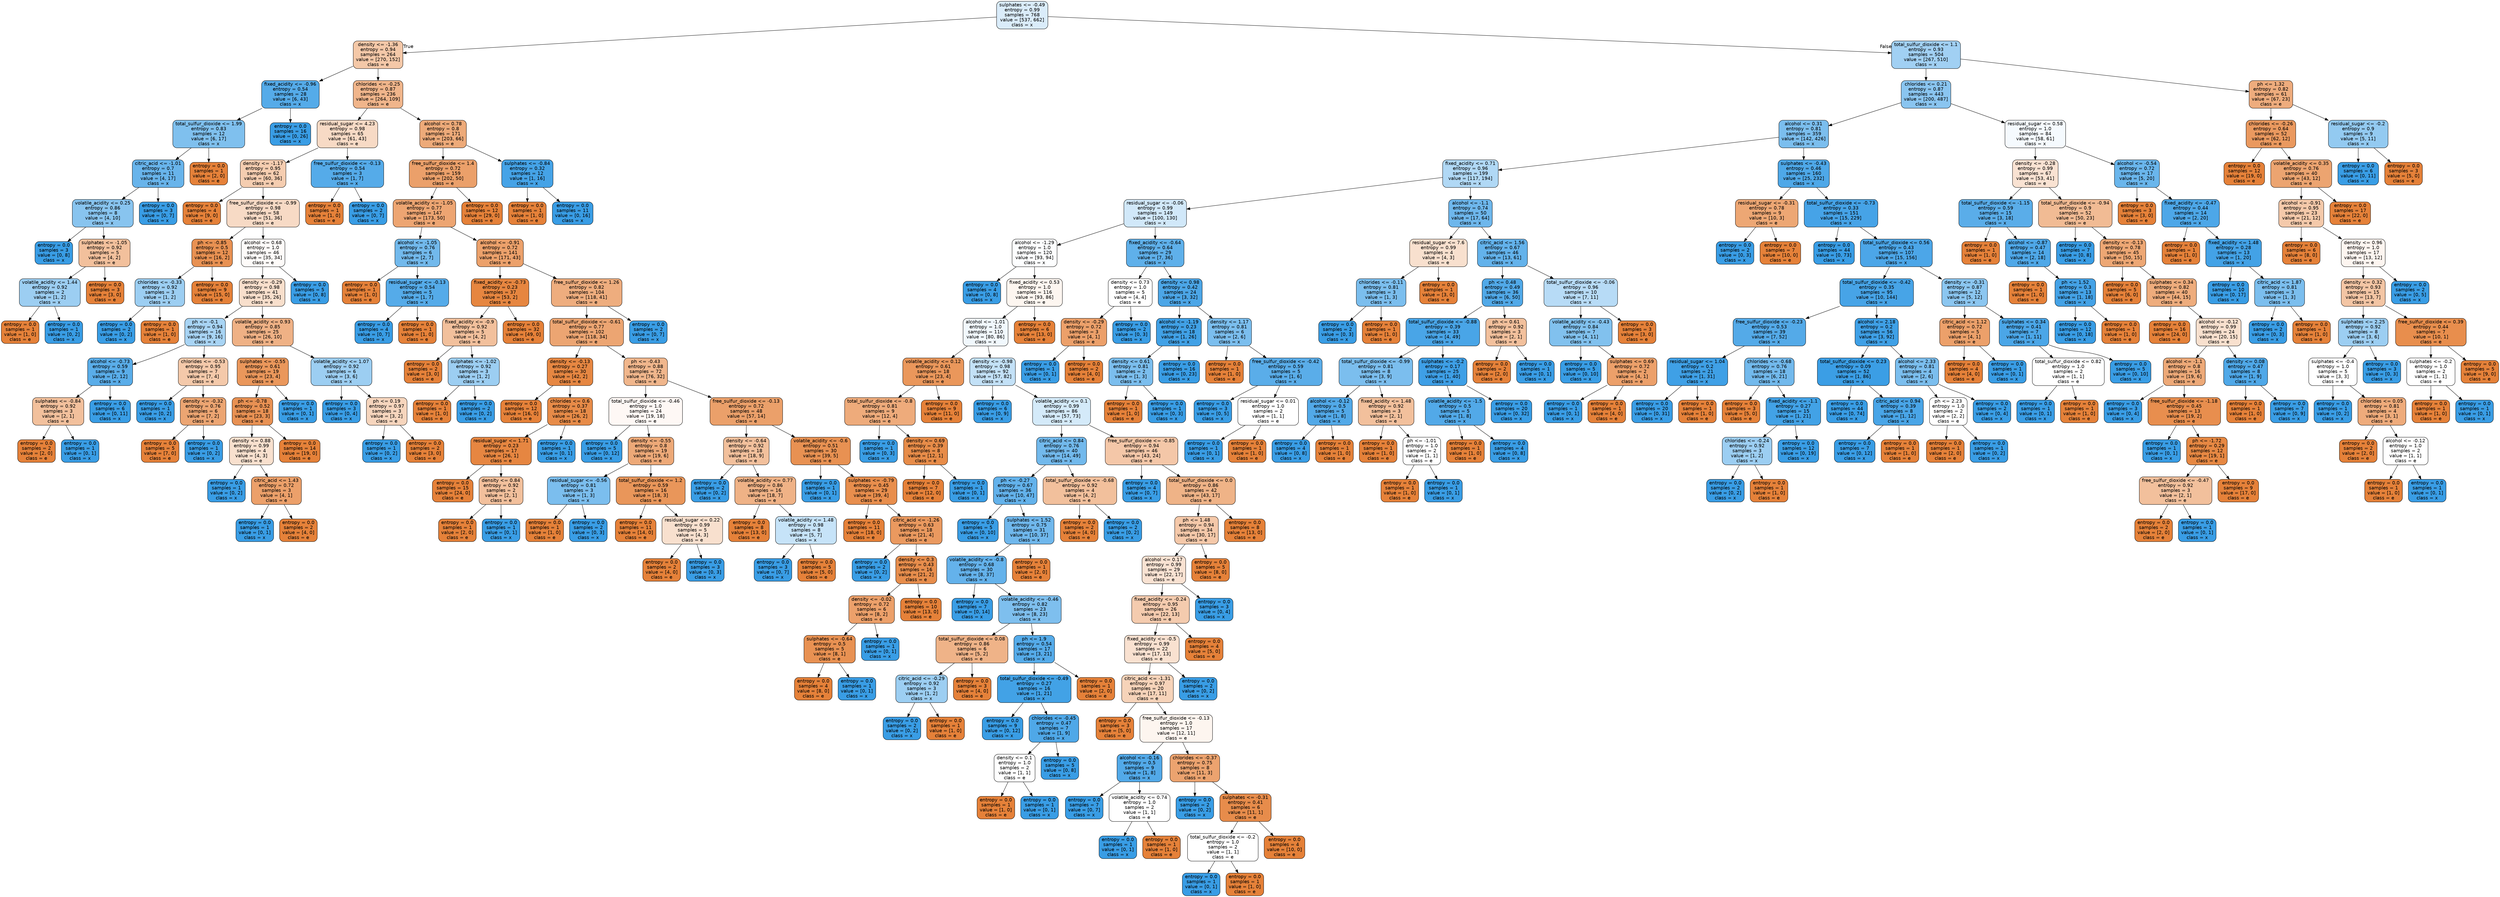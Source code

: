digraph Tree {
node [shape=box, style="filled, rounded", color="black", fontname="helvetica"] ;
edge [fontname="helvetica"] ;
0 [label="sulphates <= -0.49\nentropy = 0.99\nsamples = 768\nvalue = [537, 662]\nclass = x", fillcolor="#daecfa"] ;
1 [label="density <= -1.36\nentropy = 0.94\nsamples = 264\nvalue = [270, 152]\nclass = e", fillcolor="#f4c8a8"] ;
0 -> 1 [labeldistance=2.5, labelangle=45, headlabel="True"] ;
2 [label="fixed_acidity <= -0.96\nentropy = 0.54\nsamples = 28\nvalue = [6, 43]\nclass = x", fillcolor="#55abe9"] ;
1 -> 2 ;
3 [label="total_sulfur_dioxide <= 1.99\nentropy = 0.83\nsamples = 12\nvalue = [6, 17]\nclass = x", fillcolor="#7fc0ee"] ;
2 -> 3 ;
4 [label="citric_acid <= -1.01\nentropy = 0.7\nsamples = 11\nvalue = [4, 17]\nclass = x", fillcolor="#68b4eb"] ;
3 -> 4 ;
5 [label="volatile_acidity <= 0.25\nentropy = 0.86\nsamples = 8\nvalue = [4, 10]\nclass = x", fillcolor="#88c4ef"] ;
4 -> 5 ;
6 [label="entropy = 0.0\nsamples = 3\nvalue = [0, 8]\nclass = x", fillcolor="#399de5"] ;
5 -> 6 ;
7 [label="sulphates <= -1.05\nentropy = 0.92\nsamples = 5\nvalue = [4, 2]\nclass = e", fillcolor="#f2c09c"] ;
5 -> 7 ;
8 [label="volatile_acidity <= 1.44\nentropy = 0.92\nsamples = 2\nvalue = [1, 2]\nclass = x", fillcolor="#9ccef2"] ;
7 -> 8 ;
9 [label="entropy = 0.0\nsamples = 1\nvalue = [1, 0]\nclass = e", fillcolor="#e58139"] ;
8 -> 9 ;
10 [label="entropy = 0.0\nsamples = 1\nvalue = [0, 2]\nclass = x", fillcolor="#399de5"] ;
8 -> 10 ;
11 [label="entropy = 0.0\nsamples = 3\nvalue = [3, 0]\nclass = e", fillcolor="#e58139"] ;
7 -> 11 ;
12 [label="entropy = 0.0\nsamples = 3\nvalue = [0, 7]\nclass = x", fillcolor="#399de5"] ;
4 -> 12 ;
13 [label="entropy = 0.0\nsamples = 1\nvalue = [2, 0]\nclass = e", fillcolor="#e58139"] ;
3 -> 13 ;
14 [label="entropy = 0.0\nsamples = 16\nvalue = [0, 26]\nclass = x", fillcolor="#399de5"] ;
2 -> 14 ;
15 [label="chlorides <= -0.25\nentropy = 0.87\nsamples = 236\nvalue = [264, 109]\nclass = e", fillcolor="#f0b58b"] ;
1 -> 15 ;
16 [label="residual_sugar <= 4.23\nentropy = 0.98\nsamples = 65\nvalue = [61, 43]\nclass = e", fillcolor="#f7dac5"] ;
15 -> 16 ;
17 [label="density <= -1.17\nentropy = 0.95\nsamples = 62\nvalue = [60, 36]\nclass = e", fillcolor="#f5cdb0"] ;
16 -> 17 ;
18 [label="entropy = 0.0\nsamples = 4\nvalue = [9, 0]\nclass = e", fillcolor="#e58139"] ;
17 -> 18 ;
19 [label="free_sulfur_dioxide <= -0.99\nentropy = 0.98\nsamples = 58\nvalue = [51, 36]\nclass = e", fillcolor="#f7dac5"] ;
17 -> 19 ;
20 [label="ph <= -0.85\nentropy = 0.5\nsamples = 12\nvalue = [16, 2]\nclass = e", fillcolor="#e89152"] ;
19 -> 20 ;
21 [label="chlorides <= -0.33\nentropy = 0.92\nsamples = 3\nvalue = [1, 2]\nclass = x", fillcolor="#9ccef2"] ;
20 -> 21 ;
22 [label="entropy = 0.0\nsamples = 2\nvalue = [0, 2]\nclass = x", fillcolor="#399de5"] ;
21 -> 22 ;
23 [label="entropy = 0.0\nsamples = 1\nvalue = [1, 0]\nclass = e", fillcolor="#e58139"] ;
21 -> 23 ;
24 [label="entropy = 0.0\nsamples = 9\nvalue = [15, 0]\nclass = e", fillcolor="#e58139"] ;
20 -> 24 ;
25 [label="alcohol <= 0.68\nentropy = 1.0\nsamples = 46\nvalue = [35, 34]\nclass = e", fillcolor="#fefbf9"] ;
19 -> 25 ;
26 [label="density <= -0.29\nentropy = 0.98\nsamples = 41\nvalue = [35, 26]\nclass = e", fillcolor="#f8dfcc"] ;
25 -> 26 ;
27 [label="ph <= -0.1\nentropy = 0.94\nsamples = 16\nvalue = [9, 16]\nclass = x", fillcolor="#a8d4f4"] ;
26 -> 27 ;
28 [label="alcohol <= -0.73\nentropy = 0.59\nsamples = 9\nvalue = [2, 12]\nclass = x", fillcolor="#5aade9"] ;
27 -> 28 ;
29 [label="sulphates <= -0.84\nentropy = 0.92\nsamples = 3\nvalue = [2, 1]\nclass = e", fillcolor="#f2c09c"] ;
28 -> 29 ;
30 [label="entropy = 0.0\nsamples = 2\nvalue = [2, 0]\nclass = e", fillcolor="#e58139"] ;
29 -> 30 ;
31 [label="entropy = 0.0\nsamples = 1\nvalue = [0, 1]\nclass = x", fillcolor="#399de5"] ;
29 -> 31 ;
32 [label="entropy = 0.0\nsamples = 6\nvalue = [0, 11]\nclass = x", fillcolor="#399de5"] ;
28 -> 32 ;
33 [label="chlorides <= -0.53\nentropy = 0.95\nsamples = 7\nvalue = [7, 4]\nclass = e", fillcolor="#f4c9aa"] ;
27 -> 33 ;
34 [label="entropy = 0.0\nsamples = 1\nvalue = [0, 2]\nclass = x", fillcolor="#399de5"] ;
33 -> 34 ;
35 [label="density <= -0.32\nentropy = 0.76\nsamples = 6\nvalue = [7, 2]\nclass = e", fillcolor="#eca572"] ;
33 -> 35 ;
36 [label="entropy = 0.0\nsamples = 5\nvalue = [7, 0]\nclass = e", fillcolor="#e58139"] ;
35 -> 36 ;
37 [label="entropy = 0.0\nsamples = 1\nvalue = [0, 2]\nclass = x", fillcolor="#399de5"] ;
35 -> 37 ;
38 [label="volatile_acidity <= 0.93\nentropy = 0.85\nsamples = 25\nvalue = [26, 10]\nclass = e", fillcolor="#efb185"] ;
26 -> 38 ;
39 [label="sulphates <= -0.55\nentropy = 0.61\nsamples = 19\nvalue = [23, 4]\nclass = e", fillcolor="#ea975b"] ;
38 -> 39 ;
40 [label="ph <= -0.78\nentropy = 0.52\nsamples = 18\nvalue = [23, 3]\nclass = e", fillcolor="#e89153"] ;
39 -> 40 ;
41 [label="density <= 0.88\nentropy = 0.99\nsamples = 4\nvalue = [4, 3]\nclass = e", fillcolor="#f8e0ce"] ;
40 -> 41 ;
42 [label="entropy = 0.0\nsamples = 1\nvalue = [0, 2]\nclass = x", fillcolor="#399de5"] ;
41 -> 42 ;
43 [label="citric_acid <= 1.43\nentropy = 0.72\nsamples = 3\nvalue = [4, 1]\nclass = e", fillcolor="#eca06a"] ;
41 -> 43 ;
44 [label="entropy = 0.0\nsamples = 1\nvalue = [0, 1]\nclass = x", fillcolor="#399de5"] ;
43 -> 44 ;
45 [label="entropy = 0.0\nsamples = 2\nvalue = [4, 0]\nclass = e", fillcolor="#e58139"] ;
43 -> 45 ;
46 [label="entropy = 0.0\nsamples = 14\nvalue = [19, 0]\nclass = e", fillcolor="#e58139"] ;
40 -> 46 ;
47 [label="entropy = 0.0\nsamples = 1\nvalue = [0, 1]\nclass = x", fillcolor="#399de5"] ;
39 -> 47 ;
48 [label="volatile_acidity <= 1.07\nentropy = 0.92\nsamples = 6\nvalue = [3, 6]\nclass = x", fillcolor="#9ccef2"] ;
38 -> 48 ;
49 [label="entropy = 0.0\nsamples = 3\nvalue = [0, 4]\nclass = x", fillcolor="#399de5"] ;
48 -> 49 ;
50 [label="ph <= 0.19\nentropy = 0.97\nsamples = 3\nvalue = [3, 2]\nclass = e", fillcolor="#f6d5bd"] ;
48 -> 50 ;
51 [label="entropy = 0.0\nsamples = 1\nvalue = [0, 2]\nclass = x", fillcolor="#399de5"] ;
50 -> 51 ;
52 [label="entropy = 0.0\nsamples = 2\nvalue = [3, 0]\nclass = e", fillcolor="#e58139"] ;
50 -> 52 ;
53 [label="entropy = 0.0\nsamples = 5\nvalue = [0, 8]\nclass = x", fillcolor="#399de5"] ;
25 -> 53 ;
54 [label="free_sulfur_dioxide <= -0.13\nentropy = 0.54\nsamples = 3\nvalue = [1, 7]\nclass = x", fillcolor="#55abe9"] ;
16 -> 54 ;
55 [label="entropy = 0.0\nsamples = 1\nvalue = [1, 0]\nclass = e", fillcolor="#e58139"] ;
54 -> 55 ;
56 [label="entropy = 0.0\nsamples = 2\nvalue = [0, 7]\nclass = x", fillcolor="#399de5"] ;
54 -> 56 ;
57 [label="alcohol <= 0.78\nentropy = 0.8\nsamples = 171\nvalue = [203, 66]\nclass = e", fillcolor="#edaa79"] ;
15 -> 57 ;
58 [label="free_sulfur_dioxide <= 1.4\nentropy = 0.72\nsamples = 159\nvalue = [202, 50]\nclass = e", fillcolor="#eba06a"] ;
57 -> 58 ;
59 [label="volatile_acidity <= -1.05\nentropy = 0.77\nsamples = 147\nvalue = [173, 50]\nclass = e", fillcolor="#eda572"] ;
58 -> 59 ;
60 [label="alcohol <= -1.05\nentropy = 0.76\nsamples = 6\nvalue = [2, 7]\nclass = x", fillcolor="#72b9ec"] ;
59 -> 60 ;
61 [label="entropy = 0.0\nsamples = 1\nvalue = [1, 0]\nclass = e", fillcolor="#e58139"] ;
60 -> 61 ;
62 [label="residual_sugar <= -0.13\nentropy = 0.54\nsamples = 5\nvalue = [1, 7]\nclass = x", fillcolor="#55abe9"] ;
60 -> 62 ;
63 [label="entropy = 0.0\nsamples = 4\nvalue = [0, 7]\nclass = x", fillcolor="#399de5"] ;
62 -> 63 ;
64 [label="entropy = 0.0\nsamples = 1\nvalue = [1, 0]\nclass = e", fillcolor="#e58139"] ;
62 -> 64 ;
65 [label="alcohol <= -0.91\nentropy = 0.72\nsamples = 141\nvalue = [171, 43]\nclass = e", fillcolor="#eca16b"] ;
59 -> 65 ;
66 [label="fixed_acidity <= -0.73\nentropy = 0.23\nsamples = 37\nvalue = [53, 2]\nclass = e", fillcolor="#e68640"] ;
65 -> 66 ;
67 [label="fixed_acidity <= -0.9\nentropy = 0.92\nsamples = 5\nvalue = [4, 2]\nclass = e", fillcolor="#f2c09c"] ;
66 -> 67 ;
68 [label="entropy = 0.0\nsamples = 2\nvalue = [3, 0]\nclass = e", fillcolor="#e58139"] ;
67 -> 68 ;
69 [label="sulphates <= -1.02\nentropy = 0.92\nsamples = 3\nvalue = [1, 2]\nclass = x", fillcolor="#9ccef2"] ;
67 -> 69 ;
70 [label="entropy = 0.0\nsamples = 1\nvalue = [1, 0]\nclass = e", fillcolor="#e58139"] ;
69 -> 70 ;
71 [label="entropy = 0.0\nsamples = 2\nvalue = [0, 2]\nclass = x", fillcolor="#399de5"] ;
69 -> 71 ;
72 [label="entropy = 0.0\nsamples = 32\nvalue = [49, 0]\nclass = e", fillcolor="#e58139"] ;
66 -> 72 ;
73 [label="free_sulfur_dioxide <= 1.26\nentropy = 0.82\nsamples = 104\nvalue = [118, 41]\nclass = e", fillcolor="#eead7e"] ;
65 -> 73 ;
74 [label="total_sulfur_dioxide <= -0.61\nentropy = 0.77\nsamples = 102\nvalue = [118, 34]\nclass = e", fillcolor="#eca572"] ;
73 -> 74 ;
75 [label="density <= -0.13\nentropy = 0.27\nsamples = 30\nvalue = [42, 2]\nclass = e", fillcolor="#e68742"] ;
74 -> 75 ;
76 [label="entropy = 0.0\nsamples = 12\nvalue = [16, 0]\nclass = e", fillcolor="#e58139"] ;
75 -> 76 ;
77 [label="chlorides <= 0.6\nentropy = 0.37\nsamples = 18\nvalue = [26, 2]\nclass = e", fillcolor="#e78b48"] ;
75 -> 77 ;
78 [label="residual_sugar <= 1.71\nentropy = 0.23\nsamples = 17\nvalue = [26, 1]\nclass = e", fillcolor="#e68641"] ;
77 -> 78 ;
79 [label="entropy = 0.0\nsamples = 15\nvalue = [24, 0]\nclass = e", fillcolor="#e58139"] ;
78 -> 79 ;
80 [label="density <= 0.84\nentropy = 0.92\nsamples = 2\nvalue = [2, 1]\nclass = e", fillcolor="#f2c09c"] ;
78 -> 80 ;
81 [label="entropy = 0.0\nsamples = 1\nvalue = [2, 0]\nclass = e", fillcolor="#e58139"] ;
80 -> 81 ;
82 [label="entropy = 0.0\nsamples = 1\nvalue = [0, 1]\nclass = x", fillcolor="#399de5"] ;
80 -> 82 ;
83 [label="entropy = 0.0\nsamples = 1\nvalue = [0, 1]\nclass = x", fillcolor="#399de5"] ;
77 -> 83 ;
84 [label="ph <= -0.43\nentropy = 0.88\nsamples = 72\nvalue = [76, 32]\nclass = e", fillcolor="#f0b68c"] ;
74 -> 84 ;
85 [label="total_sulfur_dioxide <= -0.46\nentropy = 1.0\nsamples = 24\nvalue = [19, 18]\nclass = e", fillcolor="#fef8f5"] ;
84 -> 85 ;
86 [label="entropy = 0.0\nsamples = 5\nvalue = [0, 12]\nclass = x", fillcolor="#399de5"] ;
85 -> 86 ;
87 [label="density <= -0.55\nentropy = 0.8\nsamples = 19\nvalue = [19, 6]\nclass = e", fillcolor="#eda978"] ;
85 -> 87 ;
88 [label="residual_sugar <= -0.56\nentropy = 0.81\nsamples = 3\nvalue = [1, 3]\nclass = x", fillcolor="#7bbeee"] ;
87 -> 88 ;
89 [label="entropy = 0.0\nsamples = 1\nvalue = [1, 0]\nclass = e", fillcolor="#e58139"] ;
88 -> 89 ;
90 [label="entropy = 0.0\nsamples = 2\nvalue = [0, 3]\nclass = x", fillcolor="#399de5"] ;
88 -> 90 ;
91 [label="total_sulfur_dioxide <= 1.2\nentropy = 0.59\nsamples = 16\nvalue = [18, 3]\nclass = e", fillcolor="#e9965a"] ;
87 -> 91 ;
92 [label="entropy = 0.0\nsamples = 11\nvalue = [14, 0]\nclass = e", fillcolor="#e58139"] ;
91 -> 92 ;
93 [label="residual_sugar <= 0.22\nentropy = 0.99\nsamples = 5\nvalue = [4, 3]\nclass = e", fillcolor="#f8e0ce"] ;
91 -> 93 ;
94 [label="entropy = 0.0\nsamples = 2\nvalue = [4, 0]\nclass = e", fillcolor="#e58139"] ;
93 -> 94 ;
95 [label="entropy = 0.0\nsamples = 3\nvalue = [0, 3]\nclass = x", fillcolor="#399de5"] ;
93 -> 95 ;
96 [label="free_sulfur_dioxide <= -0.13\nentropy = 0.72\nsamples = 48\nvalue = [57, 14]\nclass = e", fillcolor="#eba06a"] ;
84 -> 96 ;
97 [label="density <= -0.64\nentropy = 0.92\nsamples = 18\nvalue = [18, 9]\nclass = e", fillcolor="#f2c09c"] ;
96 -> 97 ;
98 [label="entropy = 0.0\nsamples = 2\nvalue = [0, 2]\nclass = x", fillcolor="#399de5"] ;
97 -> 98 ;
99 [label="volatile_acidity <= 0.77\nentropy = 0.86\nsamples = 16\nvalue = [18, 7]\nclass = e", fillcolor="#efb286"] ;
97 -> 99 ;
100 [label="entropy = 0.0\nsamples = 8\nvalue = [13, 0]\nclass = e", fillcolor="#e58139"] ;
99 -> 100 ;
101 [label="volatile_acidity <= 1.48\nentropy = 0.98\nsamples = 8\nvalue = [5, 7]\nclass = x", fillcolor="#c6e3f8"] ;
99 -> 101 ;
102 [label="entropy = 0.0\nsamples = 3\nvalue = [0, 7]\nclass = x", fillcolor="#399de5"] ;
101 -> 102 ;
103 [label="entropy = 0.0\nsamples = 5\nvalue = [5, 0]\nclass = e", fillcolor="#e58139"] ;
101 -> 103 ;
104 [label="volatile_acidity <= -0.6\nentropy = 0.51\nsamples = 30\nvalue = [39, 5]\nclass = e", fillcolor="#e89152"] ;
96 -> 104 ;
105 [label="entropy = 0.0\nsamples = 1\nvalue = [0, 1]\nclass = x", fillcolor="#399de5"] ;
104 -> 105 ;
106 [label="sulphates <= -0.79\nentropy = 0.45\nsamples = 29\nvalue = [39, 4]\nclass = e", fillcolor="#e88e4d"] ;
104 -> 106 ;
107 [label="entropy = 0.0\nsamples = 11\nvalue = [18, 0]\nclass = e", fillcolor="#e58139"] ;
106 -> 107 ;
108 [label="citric_acid <= -1.26\nentropy = 0.63\nsamples = 18\nvalue = [21, 4]\nclass = e", fillcolor="#ea995f"] ;
106 -> 108 ;
109 [label="entropy = 0.0\nsamples = 2\nvalue = [0, 2]\nclass = x", fillcolor="#399de5"] ;
108 -> 109 ;
110 [label="density <= 0.3\nentropy = 0.43\nsamples = 16\nvalue = [21, 2]\nclass = e", fillcolor="#e78d4c"] ;
108 -> 110 ;
111 [label="density <= -0.02\nentropy = 0.72\nsamples = 6\nvalue = [8, 2]\nclass = e", fillcolor="#eca06a"] ;
110 -> 111 ;
112 [label="sulphates <= -0.64\nentropy = 0.5\nsamples = 5\nvalue = [8, 1]\nclass = e", fillcolor="#e89152"] ;
111 -> 112 ;
113 [label="entropy = 0.0\nsamples = 4\nvalue = [8, 0]\nclass = e", fillcolor="#e58139"] ;
112 -> 113 ;
114 [label="entropy = 0.0\nsamples = 1\nvalue = [0, 1]\nclass = x", fillcolor="#399de5"] ;
112 -> 114 ;
115 [label="entropy = 0.0\nsamples = 1\nvalue = [0, 1]\nclass = x", fillcolor="#399de5"] ;
111 -> 115 ;
116 [label="entropy = 0.0\nsamples = 10\nvalue = [13, 0]\nclass = e", fillcolor="#e58139"] ;
110 -> 116 ;
117 [label="entropy = 0.0\nsamples = 2\nvalue = [0, 7]\nclass = x", fillcolor="#399de5"] ;
73 -> 117 ;
118 [label="entropy = 0.0\nsamples = 12\nvalue = [29, 0]\nclass = e", fillcolor="#e58139"] ;
58 -> 118 ;
119 [label="sulphates <= -0.84\nentropy = 0.32\nsamples = 12\nvalue = [1, 16]\nclass = x", fillcolor="#45a3e7"] ;
57 -> 119 ;
120 [label="entropy = 0.0\nsamples = 1\nvalue = [1, 0]\nclass = e", fillcolor="#e58139"] ;
119 -> 120 ;
121 [label="entropy = 0.0\nsamples = 11\nvalue = [0, 16]\nclass = x", fillcolor="#399de5"] ;
119 -> 121 ;
122 [label="total_sulfur_dioxide <= 1.1\nentropy = 0.93\nsamples = 504\nvalue = [267, 510]\nclass = x", fillcolor="#a1d0f3"] ;
0 -> 122 [labeldistance=2.5, labelangle=-45, headlabel="False"] ;
123 [label="chlorides <= 0.21\nentropy = 0.87\nsamples = 443\nvalue = [200, 487]\nclass = x", fillcolor="#8ac5f0"] ;
122 -> 123 ;
124 [label="alcohol <= 0.31\nentropy = 0.81\nsamples = 359\nvalue = [142, 426]\nclass = x", fillcolor="#7bbeee"] ;
123 -> 124 ;
125 [label="fixed_acidity <= 0.71\nentropy = 0.96\nsamples = 199\nvalue = [117, 194]\nclass = x", fillcolor="#b0d8f5"] ;
124 -> 125 ;
126 [label="residual_sugar <= -0.06\nentropy = 0.99\nsamples = 149\nvalue = [100, 130]\nclass = x", fillcolor="#d1e8f9"] ;
125 -> 126 ;
127 [label="alcohol <= -1.29\nentropy = 1.0\nsamples = 120\nvalue = [93, 94]\nclass = x", fillcolor="#fdfeff"] ;
126 -> 127 ;
128 [label="entropy = 0.0\nsamples = 4\nvalue = [0, 8]\nclass = x", fillcolor="#399de5"] ;
127 -> 128 ;
129 [label="fixed_acidity <= 0.53\nentropy = 1.0\nsamples = 116\nvalue = [93, 86]\nclass = e", fillcolor="#fdf6f0"] ;
127 -> 129 ;
130 [label="alcohol <= -1.01\nentropy = 1.0\nsamples = 110\nvalue = [80, 86]\nclass = x", fillcolor="#f1f8fd"] ;
129 -> 130 ;
131 [label="volatile_acidity <= 0.12\nentropy = 0.61\nsamples = 18\nvalue = [23, 4]\nclass = e", fillcolor="#ea975b"] ;
130 -> 131 ;
132 [label="total_sulfur_dioxide <= -0.8\nentropy = 0.81\nsamples = 9\nvalue = [12, 4]\nclass = e", fillcolor="#eeab7b"] ;
131 -> 132 ;
133 [label="entropy = 0.0\nsamples = 1\nvalue = [0, 3]\nclass = x", fillcolor="#399de5"] ;
132 -> 133 ;
134 [label="density <= 0.69\nentropy = 0.39\nsamples = 8\nvalue = [12, 1]\nclass = e", fillcolor="#e78c49"] ;
132 -> 134 ;
135 [label="entropy = 0.0\nsamples = 7\nvalue = [12, 0]\nclass = e", fillcolor="#e58139"] ;
134 -> 135 ;
136 [label="entropy = 0.0\nsamples = 1\nvalue = [0, 1]\nclass = x", fillcolor="#399de5"] ;
134 -> 136 ;
137 [label="entropy = 0.0\nsamples = 9\nvalue = [11, 0]\nclass = e", fillcolor="#e58139"] ;
131 -> 137 ;
138 [label="density <= -0.98\nentropy = 0.98\nsamples = 92\nvalue = [57, 82]\nclass = x", fillcolor="#c3e1f7"] ;
130 -> 138 ;
139 [label="entropy = 0.0\nsamples = 6\nvalue = [0, 9]\nclass = x", fillcolor="#399de5"] ;
138 -> 139 ;
140 [label="volatile_acidity <= 0.1\nentropy = 0.99\nsamples = 86\nvalue = [57, 73]\nclass = x", fillcolor="#d4eaf9"] ;
138 -> 140 ;
141 [label="citric_acid <= 0.84\nentropy = 0.76\nsamples = 40\nvalue = [14, 49]\nclass = x", fillcolor="#72b9ec"] ;
140 -> 141 ;
142 [label="ph <= -0.27\nentropy = 0.67\nsamples = 36\nvalue = [10, 47]\nclass = x", fillcolor="#63b2eb"] ;
141 -> 142 ;
143 [label="entropy = 0.0\nsamples = 5\nvalue = [0, 10]\nclass = x", fillcolor="#399de5"] ;
142 -> 143 ;
144 [label="sulphates <= 1.52\nentropy = 0.75\nsamples = 31\nvalue = [10, 37]\nclass = x", fillcolor="#6fb7ec"] ;
142 -> 144 ;
145 [label="volatile_acidity <= -0.8\nentropy = 0.68\nsamples = 30\nvalue = [8, 37]\nclass = x", fillcolor="#64b2eb"] ;
144 -> 145 ;
146 [label="entropy = 0.0\nsamples = 7\nvalue = [0, 14]\nclass = x", fillcolor="#399de5"] ;
145 -> 146 ;
147 [label="volatile_acidity <= -0.46\nentropy = 0.82\nsamples = 23\nvalue = [8, 23]\nclass = x", fillcolor="#7ebfee"] ;
145 -> 147 ;
148 [label="total_sulfur_dioxide <= 0.08\nentropy = 0.86\nsamples = 6\nvalue = [5, 2]\nclass = e", fillcolor="#efb388"] ;
147 -> 148 ;
149 [label="citric_acid <= -0.29\nentropy = 0.92\nsamples = 3\nvalue = [1, 2]\nclass = x", fillcolor="#9ccef2"] ;
148 -> 149 ;
150 [label="entropy = 0.0\nsamples = 2\nvalue = [0, 2]\nclass = x", fillcolor="#399de5"] ;
149 -> 150 ;
151 [label="entropy = 0.0\nsamples = 1\nvalue = [1, 0]\nclass = e", fillcolor="#e58139"] ;
149 -> 151 ;
152 [label="entropy = 0.0\nsamples = 3\nvalue = [4, 0]\nclass = e", fillcolor="#e58139"] ;
148 -> 152 ;
153 [label="ph <= 1.9\nentropy = 0.54\nsamples = 17\nvalue = [3, 21]\nclass = x", fillcolor="#55abe9"] ;
147 -> 153 ;
154 [label="total_sulfur_dioxide <= -0.49\nentropy = 0.27\nsamples = 16\nvalue = [1, 21]\nclass = x", fillcolor="#42a2e6"] ;
153 -> 154 ;
155 [label="entropy = 0.0\nsamples = 9\nvalue = [0, 12]\nclass = x", fillcolor="#399de5"] ;
154 -> 155 ;
156 [label="chlorides <= -0.45\nentropy = 0.47\nsamples = 7\nvalue = [1, 9]\nclass = x", fillcolor="#4fa8e8"] ;
154 -> 156 ;
157 [label="density <= 0.1\nentropy = 1.0\nsamples = 2\nvalue = [1, 1]\nclass = e", fillcolor="#ffffff"] ;
156 -> 157 ;
158 [label="entropy = 0.0\nsamples = 1\nvalue = [1, 0]\nclass = e", fillcolor="#e58139"] ;
157 -> 158 ;
159 [label="entropy = 0.0\nsamples = 1\nvalue = [0, 1]\nclass = x", fillcolor="#399de5"] ;
157 -> 159 ;
160 [label="entropy = 0.0\nsamples = 5\nvalue = [0, 8]\nclass = x", fillcolor="#399de5"] ;
156 -> 160 ;
161 [label="entropy = 0.0\nsamples = 1\nvalue = [2, 0]\nclass = e", fillcolor="#e58139"] ;
153 -> 161 ;
162 [label="entropy = 0.0\nsamples = 1\nvalue = [2, 0]\nclass = e", fillcolor="#e58139"] ;
144 -> 162 ;
163 [label="total_sulfur_dioxide <= -0.68\nentropy = 0.92\nsamples = 4\nvalue = [4, 2]\nclass = e", fillcolor="#f2c09c"] ;
141 -> 163 ;
164 [label="entropy = 0.0\nsamples = 2\nvalue = [4, 0]\nclass = e", fillcolor="#e58139"] ;
163 -> 164 ;
165 [label="entropy = 0.0\nsamples = 2\nvalue = [0, 2]\nclass = x", fillcolor="#399de5"] ;
163 -> 165 ;
166 [label="free_sulfur_dioxide <= -0.85\nentropy = 0.94\nsamples = 46\nvalue = [43, 24]\nclass = e", fillcolor="#f4c7a8"] ;
140 -> 166 ;
167 [label="entropy = 0.0\nsamples = 4\nvalue = [0, 7]\nclass = x", fillcolor="#399de5"] ;
166 -> 167 ;
168 [label="total_sulfur_dioxide <= 0.0\nentropy = 0.86\nsamples = 42\nvalue = [43, 17]\nclass = e", fillcolor="#efb387"] ;
166 -> 168 ;
169 [label="ph <= 1.48\nentropy = 0.94\nsamples = 34\nvalue = [30, 17]\nclass = e", fillcolor="#f4c8a9"] ;
168 -> 169 ;
170 [label="alcohol <= 0.17\nentropy = 0.99\nsamples = 29\nvalue = [22, 17]\nclass = e", fillcolor="#f9e2d2"] ;
169 -> 170 ;
171 [label="fixed_acidity <= -0.24\nentropy = 0.95\nsamples = 26\nvalue = [22, 13]\nclass = e", fillcolor="#f4cbae"] ;
170 -> 171 ;
172 [label="fixed_acidity <= -0.5\nentropy = 0.99\nsamples = 22\nvalue = [17, 13]\nclass = e", fillcolor="#f9e1d0"] ;
171 -> 172 ;
173 [label="citric_acid <= -1.31\nentropy = 0.97\nsamples = 20\nvalue = [17, 11]\nclass = e", fillcolor="#f6d3b9"] ;
172 -> 173 ;
174 [label="entropy = 0.0\nsamples = 3\nvalue = [5, 0]\nclass = e", fillcolor="#e58139"] ;
173 -> 174 ;
175 [label="free_sulfur_dioxide <= -0.13\nentropy = 1.0\nsamples = 17\nvalue = [12, 11]\nclass = e", fillcolor="#fdf5ef"] ;
173 -> 175 ;
176 [label="alcohol <= -0.16\nentropy = 0.5\nsamples = 9\nvalue = [1, 8]\nclass = x", fillcolor="#52a9e8"] ;
175 -> 176 ;
177 [label="entropy = 0.0\nsamples = 7\nvalue = [0, 7]\nclass = x", fillcolor="#399de5"] ;
176 -> 177 ;
178 [label="volatile_acidity <= 0.74\nentropy = 1.0\nsamples = 2\nvalue = [1, 1]\nclass = e", fillcolor="#ffffff"] ;
176 -> 178 ;
179 [label="entropy = 0.0\nsamples = 1\nvalue = [0, 1]\nclass = x", fillcolor="#399de5"] ;
178 -> 179 ;
180 [label="entropy = 0.0\nsamples = 1\nvalue = [1, 0]\nclass = e", fillcolor="#e58139"] ;
178 -> 180 ;
181 [label="chlorides <= -0.37\nentropy = 0.75\nsamples = 8\nvalue = [11, 3]\nclass = e", fillcolor="#eca36f"] ;
175 -> 181 ;
182 [label="entropy = 0.0\nsamples = 2\nvalue = [0, 2]\nclass = x", fillcolor="#399de5"] ;
181 -> 182 ;
183 [label="sulphates <= -0.31\nentropy = 0.41\nsamples = 6\nvalue = [11, 1]\nclass = e", fillcolor="#e78c4b"] ;
181 -> 183 ;
184 [label="total_sulfur_dioxide <= -0.2\nentropy = 1.0\nsamples = 2\nvalue = [1, 1]\nclass = e", fillcolor="#ffffff"] ;
183 -> 184 ;
185 [label="entropy = 0.0\nsamples = 1\nvalue = [0, 1]\nclass = x", fillcolor="#399de5"] ;
184 -> 185 ;
186 [label="entropy = 0.0\nsamples = 1\nvalue = [1, 0]\nclass = e", fillcolor="#e58139"] ;
184 -> 186 ;
187 [label="entropy = 0.0\nsamples = 4\nvalue = [10, 0]\nclass = e", fillcolor="#e58139"] ;
183 -> 187 ;
188 [label="entropy = 0.0\nsamples = 2\nvalue = [0, 2]\nclass = x", fillcolor="#399de5"] ;
172 -> 188 ;
189 [label="entropy = 0.0\nsamples = 4\nvalue = [5, 0]\nclass = e", fillcolor="#e58139"] ;
171 -> 189 ;
190 [label="entropy = 0.0\nsamples = 3\nvalue = [0, 4]\nclass = x", fillcolor="#399de5"] ;
170 -> 190 ;
191 [label="entropy = 0.0\nsamples = 5\nvalue = [8, 0]\nclass = e", fillcolor="#e58139"] ;
169 -> 191 ;
192 [label="entropy = 0.0\nsamples = 8\nvalue = [13, 0]\nclass = e", fillcolor="#e58139"] ;
168 -> 192 ;
193 [label="entropy = 0.0\nsamples = 6\nvalue = [13, 0]\nclass = e", fillcolor="#e58139"] ;
129 -> 193 ;
194 [label="fixed_acidity <= -0.64\nentropy = 0.64\nsamples = 29\nvalue = [7, 36]\nclass = x", fillcolor="#5fb0ea"] ;
126 -> 194 ;
195 [label="density <= 0.73\nentropy = 1.0\nsamples = 5\nvalue = [4, 4]\nclass = e", fillcolor="#ffffff"] ;
194 -> 195 ;
196 [label="density <= -0.29\nentropy = 0.72\nsamples = 3\nvalue = [4, 1]\nclass = e", fillcolor="#eca06a"] ;
195 -> 196 ;
197 [label="entropy = 0.0\nsamples = 1\nvalue = [0, 1]\nclass = x", fillcolor="#399de5"] ;
196 -> 197 ;
198 [label="entropy = 0.0\nsamples = 2\nvalue = [4, 0]\nclass = e", fillcolor="#e58139"] ;
196 -> 198 ;
199 [label="entropy = 0.0\nsamples = 2\nvalue = [0, 3]\nclass = x", fillcolor="#399de5"] ;
195 -> 199 ;
200 [label="density <= 0.98\nentropy = 0.42\nsamples = 24\nvalue = [3, 32]\nclass = x", fillcolor="#4ca6e7"] ;
194 -> 200 ;
201 [label="alcohol <= -1.19\nentropy = 0.23\nsamples = 18\nvalue = [1, 26]\nclass = x", fillcolor="#41a1e6"] ;
200 -> 201 ;
202 [label="density <= 0.61\nentropy = 0.81\nsamples = 2\nvalue = [1, 3]\nclass = x", fillcolor="#7bbeee"] ;
201 -> 202 ;
203 [label="entropy = 0.0\nsamples = 1\nvalue = [1, 0]\nclass = e", fillcolor="#e58139"] ;
202 -> 203 ;
204 [label="entropy = 0.0\nsamples = 1\nvalue = [0, 3]\nclass = x", fillcolor="#399de5"] ;
202 -> 204 ;
205 [label="entropy = 0.0\nsamples = 16\nvalue = [0, 23]\nclass = x", fillcolor="#399de5"] ;
201 -> 205 ;
206 [label="density <= 1.17\nentropy = 0.81\nsamples = 6\nvalue = [2, 6]\nclass = x", fillcolor="#7bbeee"] ;
200 -> 206 ;
207 [label="entropy = 0.0\nsamples = 1\nvalue = [1, 0]\nclass = e", fillcolor="#e58139"] ;
206 -> 207 ;
208 [label="free_sulfur_dioxide <= -0.42\nentropy = 0.59\nsamples = 5\nvalue = [1, 6]\nclass = x", fillcolor="#5aade9"] ;
206 -> 208 ;
209 [label="entropy = 0.0\nsamples = 3\nvalue = [0, 5]\nclass = x", fillcolor="#399de5"] ;
208 -> 209 ;
210 [label="residual_sugar <= 0.01\nentropy = 1.0\nsamples = 2\nvalue = [1, 1]\nclass = e", fillcolor="#ffffff"] ;
208 -> 210 ;
211 [label="entropy = 0.0\nsamples = 1\nvalue = [0, 1]\nclass = x", fillcolor="#399de5"] ;
210 -> 211 ;
212 [label="entropy = 0.0\nsamples = 1\nvalue = [1, 0]\nclass = e", fillcolor="#e58139"] ;
210 -> 212 ;
213 [label="alcohol <= -1.1\nentropy = 0.74\nsamples = 50\nvalue = [17, 64]\nclass = x", fillcolor="#6eb7ec"] ;
125 -> 213 ;
214 [label="residual_sugar <= 7.6\nentropy = 0.99\nsamples = 4\nvalue = [4, 3]\nclass = e", fillcolor="#f8e0ce"] ;
213 -> 214 ;
215 [label="chlorides <= -0.11\nentropy = 0.81\nsamples = 3\nvalue = [1, 3]\nclass = x", fillcolor="#7bbeee"] ;
214 -> 215 ;
216 [label="entropy = 0.0\nsamples = 2\nvalue = [0, 3]\nclass = x", fillcolor="#399de5"] ;
215 -> 216 ;
217 [label="entropy = 0.0\nsamples = 1\nvalue = [1, 0]\nclass = e", fillcolor="#e58139"] ;
215 -> 217 ;
218 [label="entropy = 0.0\nsamples = 1\nvalue = [3, 0]\nclass = e", fillcolor="#e58139"] ;
214 -> 218 ;
219 [label="citric_acid <= 1.56\nentropy = 0.67\nsamples = 46\nvalue = [13, 61]\nclass = x", fillcolor="#63b2eb"] ;
213 -> 219 ;
220 [label="ph <= 0.48\nentropy = 0.49\nsamples = 36\nvalue = [6, 50]\nclass = x", fillcolor="#51a9e8"] ;
219 -> 220 ;
221 [label="total_sulfur_dioxide <= -0.88\nentropy = 0.39\nsamples = 33\nvalue = [4, 49]\nclass = x", fillcolor="#49a5e7"] ;
220 -> 221 ;
222 [label="total_sulfur_dioxide <= -0.99\nentropy = 0.81\nsamples = 8\nvalue = [3, 9]\nclass = x", fillcolor="#7bbeee"] ;
221 -> 222 ;
223 [label="alcohol <= -0.12\nentropy = 0.5\nsamples = 5\nvalue = [1, 8]\nclass = x", fillcolor="#52a9e8"] ;
222 -> 223 ;
224 [label="entropy = 0.0\nsamples = 4\nvalue = [0, 8]\nclass = x", fillcolor="#399de5"] ;
223 -> 224 ;
225 [label="entropy = 0.0\nsamples = 1\nvalue = [1, 0]\nclass = e", fillcolor="#e58139"] ;
223 -> 225 ;
226 [label="fixed_acidity <= 1.48\nentropy = 0.92\nsamples = 3\nvalue = [2, 1]\nclass = e", fillcolor="#f2c09c"] ;
222 -> 226 ;
227 [label="entropy = 0.0\nsamples = 1\nvalue = [1, 0]\nclass = e", fillcolor="#e58139"] ;
226 -> 227 ;
228 [label="ph <= -1.01\nentropy = 1.0\nsamples = 2\nvalue = [1, 1]\nclass = e", fillcolor="#ffffff"] ;
226 -> 228 ;
229 [label="entropy = 0.0\nsamples = 1\nvalue = [1, 0]\nclass = e", fillcolor="#e58139"] ;
228 -> 229 ;
230 [label="entropy = 0.0\nsamples = 1\nvalue = [0, 1]\nclass = x", fillcolor="#399de5"] ;
228 -> 230 ;
231 [label="sulphates <= -0.2\nentropy = 0.17\nsamples = 25\nvalue = [1, 40]\nclass = x", fillcolor="#3e9fe6"] ;
221 -> 231 ;
232 [label="volatile_acidity <= -1.5\nentropy = 0.5\nsamples = 5\nvalue = [1, 8]\nclass = x", fillcolor="#52a9e8"] ;
231 -> 232 ;
233 [label="entropy = 0.0\nsamples = 1\nvalue = [1, 0]\nclass = e", fillcolor="#e58139"] ;
232 -> 233 ;
234 [label="entropy = 0.0\nsamples = 4\nvalue = [0, 8]\nclass = x", fillcolor="#399de5"] ;
232 -> 234 ;
235 [label="entropy = 0.0\nsamples = 20\nvalue = [0, 32]\nclass = x", fillcolor="#399de5"] ;
231 -> 235 ;
236 [label="ph <= 0.61\nentropy = 0.92\nsamples = 3\nvalue = [2, 1]\nclass = e", fillcolor="#f2c09c"] ;
220 -> 236 ;
237 [label="entropy = 0.0\nsamples = 2\nvalue = [2, 0]\nclass = e", fillcolor="#e58139"] ;
236 -> 237 ;
238 [label="entropy = 0.0\nsamples = 1\nvalue = [0, 1]\nclass = x", fillcolor="#399de5"] ;
236 -> 238 ;
239 [label="total_sulfur_dioxide <= -0.06\nentropy = 0.96\nsamples = 10\nvalue = [7, 11]\nclass = x", fillcolor="#b7dbf6"] ;
219 -> 239 ;
240 [label="volatile_acidity <= -0.43\nentropy = 0.84\nsamples = 7\nvalue = [4, 11]\nclass = x", fillcolor="#81c1ee"] ;
239 -> 240 ;
241 [label="entropy = 0.0\nsamples = 5\nvalue = [0, 10]\nclass = x", fillcolor="#399de5"] ;
240 -> 241 ;
242 [label="sulphates <= 0.69\nentropy = 0.72\nsamples = 2\nvalue = [4, 1]\nclass = e", fillcolor="#eca06a"] ;
240 -> 242 ;
243 [label="entropy = 0.0\nsamples = 1\nvalue = [0, 1]\nclass = x", fillcolor="#399de5"] ;
242 -> 243 ;
244 [label="entropy = 0.0\nsamples = 1\nvalue = [4, 0]\nclass = e", fillcolor="#e58139"] ;
242 -> 244 ;
245 [label="entropy = 0.0\nsamples = 3\nvalue = [3, 0]\nclass = e", fillcolor="#e58139"] ;
239 -> 245 ;
246 [label="sulphates <= -0.43\nentropy = 0.46\nsamples = 160\nvalue = [25, 232]\nclass = x", fillcolor="#4ea8e8"] ;
124 -> 246 ;
247 [label="residual_sugar <= -0.31\nentropy = 0.78\nsamples = 9\nvalue = [10, 3]\nclass = e", fillcolor="#eda774"] ;
246 -> 247 ;
248 [label="entropy = 0.0\nsamples = 2\nvalue = [0, 3]\nclass = x", fillcolor="#399de5"] ;
247 -> 248 ;
249 [label="entropy = 0.0\nsamples = 7\nvalue = [10, 0]\nclass = e", fillcolor="#e58139"] ;
247 -> 249 ;
250 [label="total_sulfur_dioxide <= -0.73\nentropy = 0.33\nsamples = 151\nvalue = [15, 229]\nclass = x", fillcolor="#46a3e7"] ;
246 -> 250 ;
251 [label="entropy = 0.0\nsamples = 44\nvalue = [0, 73]\nclass = x", fillcolor="#399de5"] ;
250 -> 251 ;
252 [label="total_sulfur_dioxide <= 0.56\nentropy = 0.43\nsamples = 107\nvalue = [15, 156]\nclass = x", fillcolor="#4ca6e8"] ;
250 -> 252 ;
253 [label="total_sulfur_dioxide <= -0.42\nentropy = 0.35\nsamples = 95\nvalue = [10, 144]\nclass = x", fillcolor="#47a4e7"] ;
252 -> 253 ;
254 [label="free_sulfur_dioxide <= -0.23\nentropy = 0.53\nsamples = 39\nvalue = [7, 52]\nclass = x", fillcolor="#54aae8"] ;
253 -> 254 ;
255 [label="residual_sugar <= 1.04\nentropy = 0.2\nsamples = 21\nvalue = [1, 31]\nclass = x", fillcolor="#3fa0e6"] ;
254 -> 255 ;
256 [label="entropy = 0.0\nsamples = 20\nvalue = [0, 31]\nclass = x", fillcolor="#399de5"] ;
255 -> 256 ;
257 [label="entropy = 0.0\nsamples = 1\nvalue = [1, 0]\nclass = e", fillcolor="#e58139"] ;
255 -> 257 ;
258 [label="chlorides <= -0.68\nentropy = 0.76\nsamples = 18\nvalue = [6, 21]\nclass = x", fillcolor="#72b9ec"] ;
254 -> 258 ;
259 [label="entropy = 0.0\nsamples = 3\nvalue = [5, 0]\nclass = e", fillcolor="#e58139"] ;
258 -> 259 ;
260 [label="fixed_acidity <= -1.1\nentropy = 0.27\nsamples = 15\nvalue = [1, 21]\nclass = x", fillcolor="#42a2e6"] ;
258 -> 260 ;
261 [label="chlorides <= -0.24\nentropy = 0.92\nsamples = 3\nvalue = [1, 2]\nclass = x", fillcolor="#9ccef2"] ;
260 -> 261 ;
262 [label="entropy = 0.0\nsamples = 2\nvalue = [0, 2]\nclass = x", fillcolor="#399de5"] ;
261 -> 262 ;
263 [label="entropy = 0.0\nsamples = 1\nvalue = [1, 0]\nclass = e", fillcolor="#e58139"] ;
261 -> 263 ;
264 [label="entropy = 0.0\nsamples = 12\nvalue = [0, 19]\nclass = x", fillcolor="#399de5"] ;
260 -> 264 ;
265 [label="alcohol <= 2.18\nentropy = 0.2\nsamples = 56\nvalue = [3, 92]\nclass = x", fillcolor="#3fa0e6"] ;
253 -> 265 ;
266 [label="total_sulfur_dioxide <= 0.23\nentropy = 0.09\nsamples = 52\nvalue = [1, 86]\nclass = x", fillcolor="#3b9ee5"] ;
265 -> 266 ;
267 [label="entropy = 0.0\nsamples = 44\nvalue = [0, 74]\nclass = x", fillcolor="#399de5"] ;
266 -> 267 ;
268 [label="citric_acid <= 0.94\nentropy = 0.39\nsamples = 8\nvalue = [1, 12]\nclass = x", fillcolor="#49a5e7"] ;
266 -> 268 ;
269 [label="entropy = 0.0\nsamples = 7\nvalue = [0, 12]\nclass = x", fillcolor="#399de5"] ;
268 -> 269 ;
270 [label="entropy = 0.0\nsamples = 1\nvalue = [1, 0]\nclass = e", fillcolor="#e58139"] ;
268 -> 270 ;
271 [label="alcohol <= 2.33\nentropy = 0.81\nsamples = 4\nvalue = [2, 6]\nclass = x", fillcolor="#7bbeee"] ;
265 -> 271 ;
272 [label="ph <= 2.23\nentropy = 1.0\nsamples = 2\nvalue = [2, 2]\nclass = e", fillcolor="#ffffff"] ;
271 -> 272 ;
273 [label="entropy = 0.0\nsamples = 1\nvalue = [2, 0]\nclass = e", fillcolor="#e58139"] ;
272 -> 273 ;
274 [label="entropy = 0.0\nsamples = 1\nvalue = [0, 2]\nclass = x", fillcolor="#399de5"] ;
272 -> 274 ;
275 [label="entropy = 0.0\nsamples = 2\nvalue = [0, 4]\nclass = x", fillcolor="#399de5"] ;
271 -> 275 ;
276 [label="density <= -0.31\nentropy = 0.87\nsamples = 12\nvalue = [5, 12]\nclass = x", fillcolor="#8bc6f0"] ;
252 -> 276 ;
277 [label="citric_acid <= 1.12\nentropy = 0.72\nsamples = 5\nvalue = [4, 1]\nclass = e", fillcolor="#eca06a"] ;
276 -> 277 ;
278 [label="entropy = 0.0\nsamples = 4\nvalue = [4, 0]\nclass = e", fillcolor="#e58139"] ;
277 -> 278 ;
279 [label="entropy = 0.0\nsamples = 1\nvalue = [0, 1]\nclass = x", fillcolor="#399de5"] ;
277 -> 279 ;
280 [label="sulphates <= 0.34\nentropy = 0.41\nsamples = 7\nvalue = [1, 11]\nclass = x", fillcolor="#4ba6e7"] ;
276 -> 280 ;
281 [label="total_sulfur_dioxide <= 0.82\nentropy = 1.0\nsamples = 2\nvalue = [1, 1]\nclass = e", fillcolor="#ffffff"] ;
280 -> 281 ;
282 [label="entropy = 0.0\nsamples = 1\nvalue = [0, 1]\nclass = x", fillcolor="#399de5"] ;
281 -> 282 ;
283 [label="entropy = 0.0\nsamples = 1\nvalue = [1, 0]\nclass = e", fillcolor="#e58139"] ;
281 -> 283 ;
284 [label="entropy = 0.0\nsamples = 5\nvalue = [0, 10]\nclass = x", fillcolor="#399de5"] ;
280 -> 284 ;
285 [label="residual_sugar <= 0.58\nentropy = 1.0\nsamples = 84\nvalue = [58, 61]\nclass = x", fillcolor="#f5fafe"] ;
123 -> 285 ;
286 [label="density <= -0.28\nentropy = 0.99\nsamples = 67\nvalue = [53, 41]\nclass = e", fillcolor="#f9e2d2"] ;
285 -> 286 ;
287 [label="total_sulfur_dioxide <= -1.15\nentropy = 0.59\nsamples = 15\nvalue = [3, 18]\nclass = x", fillcolor="#5aade9"] ;
286 -> 287 ;
288 [label="entropy = 0.0\nsamples = 1\nvalue = [1, 0]\nclass = e", fillcolor="#e58139"] ;
287 -> 288 ;
289 [label="alcohol <= -0.87\nentropy = 0.47\nsamples = 14\nvalue = [2, 18]\nclass = x", fillcolor="#4fa8e8"] ;
287 -> 289 ;
290 [label="entropy = 0.0\nsamples = 1\nvalue = [1, 0]\nclass = e", fillcolor="#e58139"] ;
289 -> 290 ;
291 [label="ph <= 1.52\nentropy = 0.3\nsamples = 13\nvalue = [1, 18]\nclass = x", fillcolor="#44a2e6"] ;
289 -> 291 ;
292 [label="entropy = 0.0\nsamples = 12\nvalue = [0, 18]\nclass = x", fillcolor="#399de5"] ;
291 -> 292 ;
293 [label="entropy = 0.0\nsamples = 1\nvalue = [1, 0]\nclass = e", fillcolor="#e58139"] ;
291 -> 293 ;
294 [label="total_sulfur_dioxide <= -0.94\nentropy = 0.9\nsamples = 52\nvalue = [50, 23]\nclass = e", fillcolor="#f1bb94"] ;
286 -> 294 ;
295 [label="entropy = 0.0\nsamples = 7\nvalue = [0, 8]\nclass = x", fillcolor="#399de5"] ;
294 -> 295 ;
296 [label="density <= -0.13\nentropy = 0.78\nsamples = 45\nvalue = [50, 15]\nclass = e", fillcolor="#eda774"] ;
294 -> 296 ;
297 [label="entropy = 0.0\nsamples = 5\nvalue = [6, 0]\nclass = e", fillcolor="#e58139"] ;
296 -> 297 ;
298 [label="sulphates <= 0.34\nentropy = 0.82\nsamples = 40\nvalue = [44, 15]\nclass = e", fillcolor="#eeac7c"] ;
296 -> 298 ;
299 [label="entropy = 0.0\nsamples = 16\nvalue = [24, 0]\nclass = e", fillcolor="#e58139"] ;
298 -> 299 ;
300 [label="alcohol <= -0.12\nentropy = 0.99\nsamples = 24\nvalue = [20, 15]\nclass = e", fillcolor="#f8e0ce"] ;
298 -> 300 ;
301 [label="alcohol <= -1.1\nentropy = 0.8\nsamples = 16\nvalue = [19, 6]\nclass = e", fillcolor="#eda978"] ;
300 -> 301 ;
302 [label="entropy = 0.0\nsamples = 3\nvalue = [0, 4]\nclass = x", fillcolor="#399de5"] ;
301 -> 302 ;
303 [label="free_sulfur_dioxide <= -1.18\nentropy = 0.45\nsamples = 13\nvalue = [19, 2]\nclass = e", fillcolor="#e88e4e"] ;
301 -> 303 ;
304 [label="entropy = 0.0\nsamples = 1\nvalue = [0, 1]\nclass = x", fillcolor="#399de5"] ;
303 -> 304 ;
305 [label="ph <= -1.72\nentropy = 0.29\nsamples = 12\nvalue = [19, 1]\nclass = e", fillcolor="#e68843"] ;
303 -> 305 ;
306 [label="free_sulfur_dioxide <= -0.47\nentropy = 0.92\nsamples = 3\nvalue = [2, 1]\nclass = e", fillcolor="#f2c09c"] ;
305 -> 306 ;
307 [label="entropy = 0.0\nsamples = 2\nvalue = [2, 0]\nclass = e", fillcolor="#e58139"] ;
306 -> 307 ;
308 [label="entropy = 0.0\nsamples = 1\nvalue = [0, 1]\nclass = x", fillcolor="#399de5"] ;
306 -> 308 ;
309 [label="entropy = 0.0\nsamples = 9\nvalue = [17, 0]\nclass = e", fillcolor="#e58139"] ;
305 -> 309 ;
310 [label="density <= 0.08\nentropy = 0.47\nsamples = 8\nvalue = [1, 9]\nclass = x", fillcolor="#4fa8e8"] ;
300 -> 310 ;
311 [label="entropy = 0.0\nsamples = 1\nvalue = [1, 0]\nclass = e", fillcolor="#e58139"] ;
310 -> 311 ;
312 [label="entropy = 0.0\nsamples = 7\nvalue = [0, 9]\nclass = x", fillcolor="#399de5"] ;
310 -> 312 ;
313 [label="alcohol <= -0.54\nentropy = 0.72\nsamples = 17\nvalue = [5, 20]\nclass = x", fillcolor="#6ab6ec"] ;
285 -> 313 ;
314 [label="entropy = 0.0\nsamples = 3\nvalue = [3, 0]\nclass = e", fillcolor="#e58139"] ;
313 -> 314 ;
315 [label="fixed_acidity <= -0.47\nentropy = 0.44\nsamples = 14\nvalue = [2, 20]\nclass = x", fillcolor="#4da7e8"] ;
313 -> 315 ;
316 [label="entropy = 0.0\nsamples = 1\nvalue = [1, 0]\nclass = e", fillcolor="#e58139"] ;
315 -> 316 ;
317 [label="fixed_acidity <= 1.48\nentropy = 0.28\nsamples = 13\nvalue = [1, 20]\nclass = x", fillcolor="#43a2e6"] ;
315 -> 317 ;
318 [label="entropy = 0.0\nsamples = 10\nvalue = [0, 17]\nclass = x", fillcolor="#399de5"] ;
317 -> 318 ;
319 [label="citric_acid <= 1.87\nentropy = 0.81\nsamples = 3\nvalue = [1, 3]\nclass = x", fillcolor="#7bbeee"] ;
317 -> 319 ;
320 [label="entropy = 0.0\nsamples = 2\nvalue = [0, 3]\nclass = x", fillcolor="#399de5"] ;
319 -> 320 ;
321 [label="entropy = 0.0\nsamples = 1\nvalue = [1, 0]\nclass = e", fillcolor="#e58139"] ;
319 -> 321 ;
322 [label="ph <= 1.32\nentropy = 0.82\nsamples = 61\nvalue = [67, 23]\nclass = e", fillcolor="#eeac7d"] ;
122 -> 322 ;
323 [label="chlorides <= -0.26\nentropy = 0.64\nsamples = 52\nvalue = [62, 12]\nclass = e", fillcolor="#ea995f"] ;
322 -> 323 ;
324 [label="entropy = 0.0\nsamples = 12\nvalue = [19, 0]\nclass = e", fillcolor="#e58139"] ;
323 -> 324 ;
325 [label="volatile_acidity <= 0.35\nentropy = 0.76\nsamples = 40\nvalue = [43, 12]\nclass = e", fillcolor="#eca470"] ;
323 -> 325 ;
326 [label="alcohol <= -0.91\nentropy = 0.95\nsamples = 23\nvalue = [21, 12]\nclass = e", fillcolor="#f4c9aa"] ;
325 -> 326 ;
327 [label="entropy = 0.0\nsamples = 6\nvalue = [8, 0]\nclass = e", fillcolor="#e58139"] ;
326 -> 327 ;
328 [label="density <= 0.96\nentropy = 1.0\nsamples = 17\nvalue = [13, 12]\nclass = e", fillcolor="#fdf5f0"] ;
326 -> 328 ;
329 [label="density <= 0.32\nentropy = 0.93\nsamples = 15\nvalue = [13, 7]\nclass = e", fillcolor="#f3c5a4"] ;
328 -> 329 ;
330 [label="sulphates <= 2.25\nentropy = 0.92\nsamples = 8\nvalue = [3, 6]\nclass = x", fillcolor="#9ccef2"] ;
329 -> 330 ;
331 [label="sulphates <= -0.4\nentropy = 1.0\nsamples = 5\nvalue = [3, 3]\nclass = e", fillcolor="#ffffff"] ;
330 -> 331 ;
332 [label="entropy = 0.0\nsamples = 1\nvalue = [0, 2]\nclass = x", fillcolor="#399de5"] ;
331 -> 332 ;
333 [label="chlorides <= 0.05\nentropy = 0.81\nsamples = 4\nvalue = [3, 1]\nclass = e", fillcolor="#eeab7b"] ;
331 -> 333 ;
334 [label="entropy = 0.0\nsamples = 2\nvalue = [2, 0]\nclass = e", fillcolor="#e58139"] ;
333 -> 334 ;
335 [label="alcohol <= -0.12\nentropy = 1.0\nsamples = 2\nvalue = [1, 1]\nclass = e", fillcolor="#ffffff"] ;
333 -> 335 ;
336 [label="entropy = 0.0\nsamples = 1\nvalue = [1, 0]\nclass = e", fillcolor="#e58139"] ;
335 -> 336 ;
337 [label="entropy = 0.0\nsamples = 1\nvalue = [0, 1]\nclass = x", fillcolor="#399de5"] ;
335 -> 337 ;
338 [label="entropy = 0.0\nsamples = 3\nvalue = [0, 3]\nclass = x", fillcolor="#399de5"] ;
330 -> 338 ;
339 [label="free_sulfur_dioxide <= 0.39\nentropy = 0.44\nsamples = 7\nvalue = [10, 1]\nclass = e", fillcolor="#e88e4d"] ;
329 -> 339 ;
340 [label="sulphates <= -0.2\nentropy = 1.0\nsamples = 2\nvalue = [1, 1]\nclass = e", fillcolor="#ffffff"] ;
339 -> 340 ;
341 [label="entropy = 0.0\nsamples = 1\nvalue = [1, 0]\nclass = e", fillcolor="#e58139"] ;
340 -> 341 ;
342 [label="entropy = 0.0\nsamples = 1\nvalue = [0, 1]\nclass = x", fillcolor="#399de5"] ;
340 -> 342 ;
343 [label="entropy = 0.0\nsamples = 5\nvalue = [9, 0]\nclass = e", fillcolor="#e58139"] ;
339 -> 343 ;
344 [label="entropy = 0.0\nsamples = 2\nvalue = [0, 5]\nclass = x", fillcolor="#399de5"] ;
328 -> 344 ;
345 [label="entropy = 0.0\nsamples = 17\nvalue = [22, 0]\nclass = e", fillcolor="#e58139"] ;
325 -> 345 ;
346 [label="residual_sugar <= -0.2\nentropy = 0.9\nsamples = 9\nvalue = [5, 11]\nclass = x", fillcolor="#93caf1"] ;
322 -> 346 ;
347 [label="entropy = 0.0\nsamples = 6\nvalue = [0, 11]\nclass = x", fillcolor="#399de5"] ;
346 -> 347 ;
348 [label="entropy = 0.0\nsamples = 3\nvalue = [5, 0]\nclass = e", fillcolor="#e58139"] ;
346 -> 348 ;
}